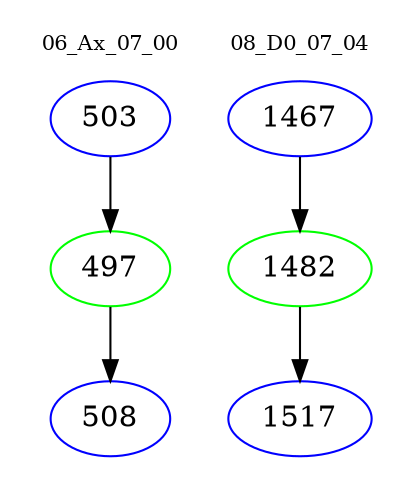digraph{
subgraph cluster_0 {
color = white
label = "06_Ax_07_00";
fontsize=10;
T0_503 [label="503", color="blue"]
T0_503 -> T0_497 [color="black"]
T0_497 [label="497", color="green"]
T0_497 -> T0_508 [color="black"]
T0_508 [label="508", color="blue"]
}
subgraph cluster_1 {
color = white
label = "08_D0_07_04";
fontsize=10;
T1_1467 [label="1467", color="blue"]
T1_1467 -> T1_1482 [color="black"]
T1_1482 [label="1482", color="green"]
T1_1482 -> T1_1517 [color="black"]
T1_1517 [label="1517", color="blue"]
}
}
